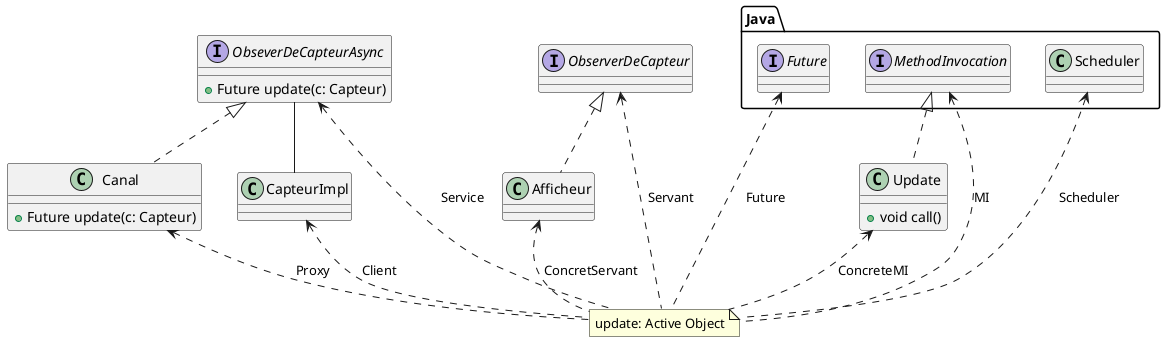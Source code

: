 @startuml
interface ObseverDeCapteurAsync {
+ Future update(c: Capteur)
}
interface Java.Future {
}
interface Java.MethodInvocation {
}
class Java.Scheduler {
}
class Canal {
+ Future update(c: Capteur)
}
class Afficheur {
}
class CapteurImpl {
}
class Update {
+ void call()
}
interface ObserverDeCapteur {
}



ObserverDeCapteur <|.. Afficheur
ObseverDeCapteurAsync -- CapteurImpl
ObseverDeCapteurAsync <|.. Canal
Java.MethodInvocation <|.. Update

note "update: Active Object" as N1
Canal <.. N1 : Proxy
Afficheur <.. N1 : ConcretServant
ObserverDeCapteur <.. N1 : Servant
ObseverDeCapteurAsync <.. N1 : Service
Java.Future <.. N1 : Future
Java.MethodInvocation <.. N1 : MI
Java.Scheduler <.. N1 : Scheduler
CapteurImpl <.. N1 : Client
Update <.. N1 : ConcreteMI

@enduml